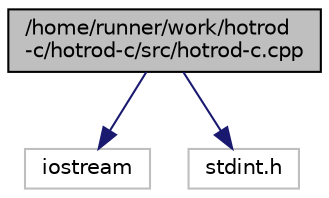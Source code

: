 digraph "/home/runner/work/hotrod-c/hotrod-c/src/hotrod-c.cpp"
{
 // LATEX_PDF_SIZE
  edge [fontname="Helvetica",fontsize="10",labelfontname="Helvetica",labelfontsize="10"];
  node [fontname="Helvetica",fontsize="10",shape=record];
  Node1 [label="/home/runner/work/hotrod\l-c/hotrod-c/src/hotrod-c.cpp",height=0.2,width=0.4,color="black", fillcolor="grey75", style="filled", fontcolor="black",tooltip="This is the C implementation of the hotrod 3.0 protocol for client. Use this implementation as refere..."];
  Node1 -> Node2 [color="midnightblue",fontsize="10",style="solid",fontname="Helvetica"];
  Node2 [label="iostream",height=0.2,width=0.4,color="grey75", fillcolor="white", style="filled",tooltip=" "];
  Node1 -> Node3 [color="midnightblue",fontsize="10",style="solid",fontname="Helvetica"];
  Node3 [label="stdint.h",height=0.2,width=0.4,color="grey75", fillcolor="white", style="filled",tooltip=" "];
}
